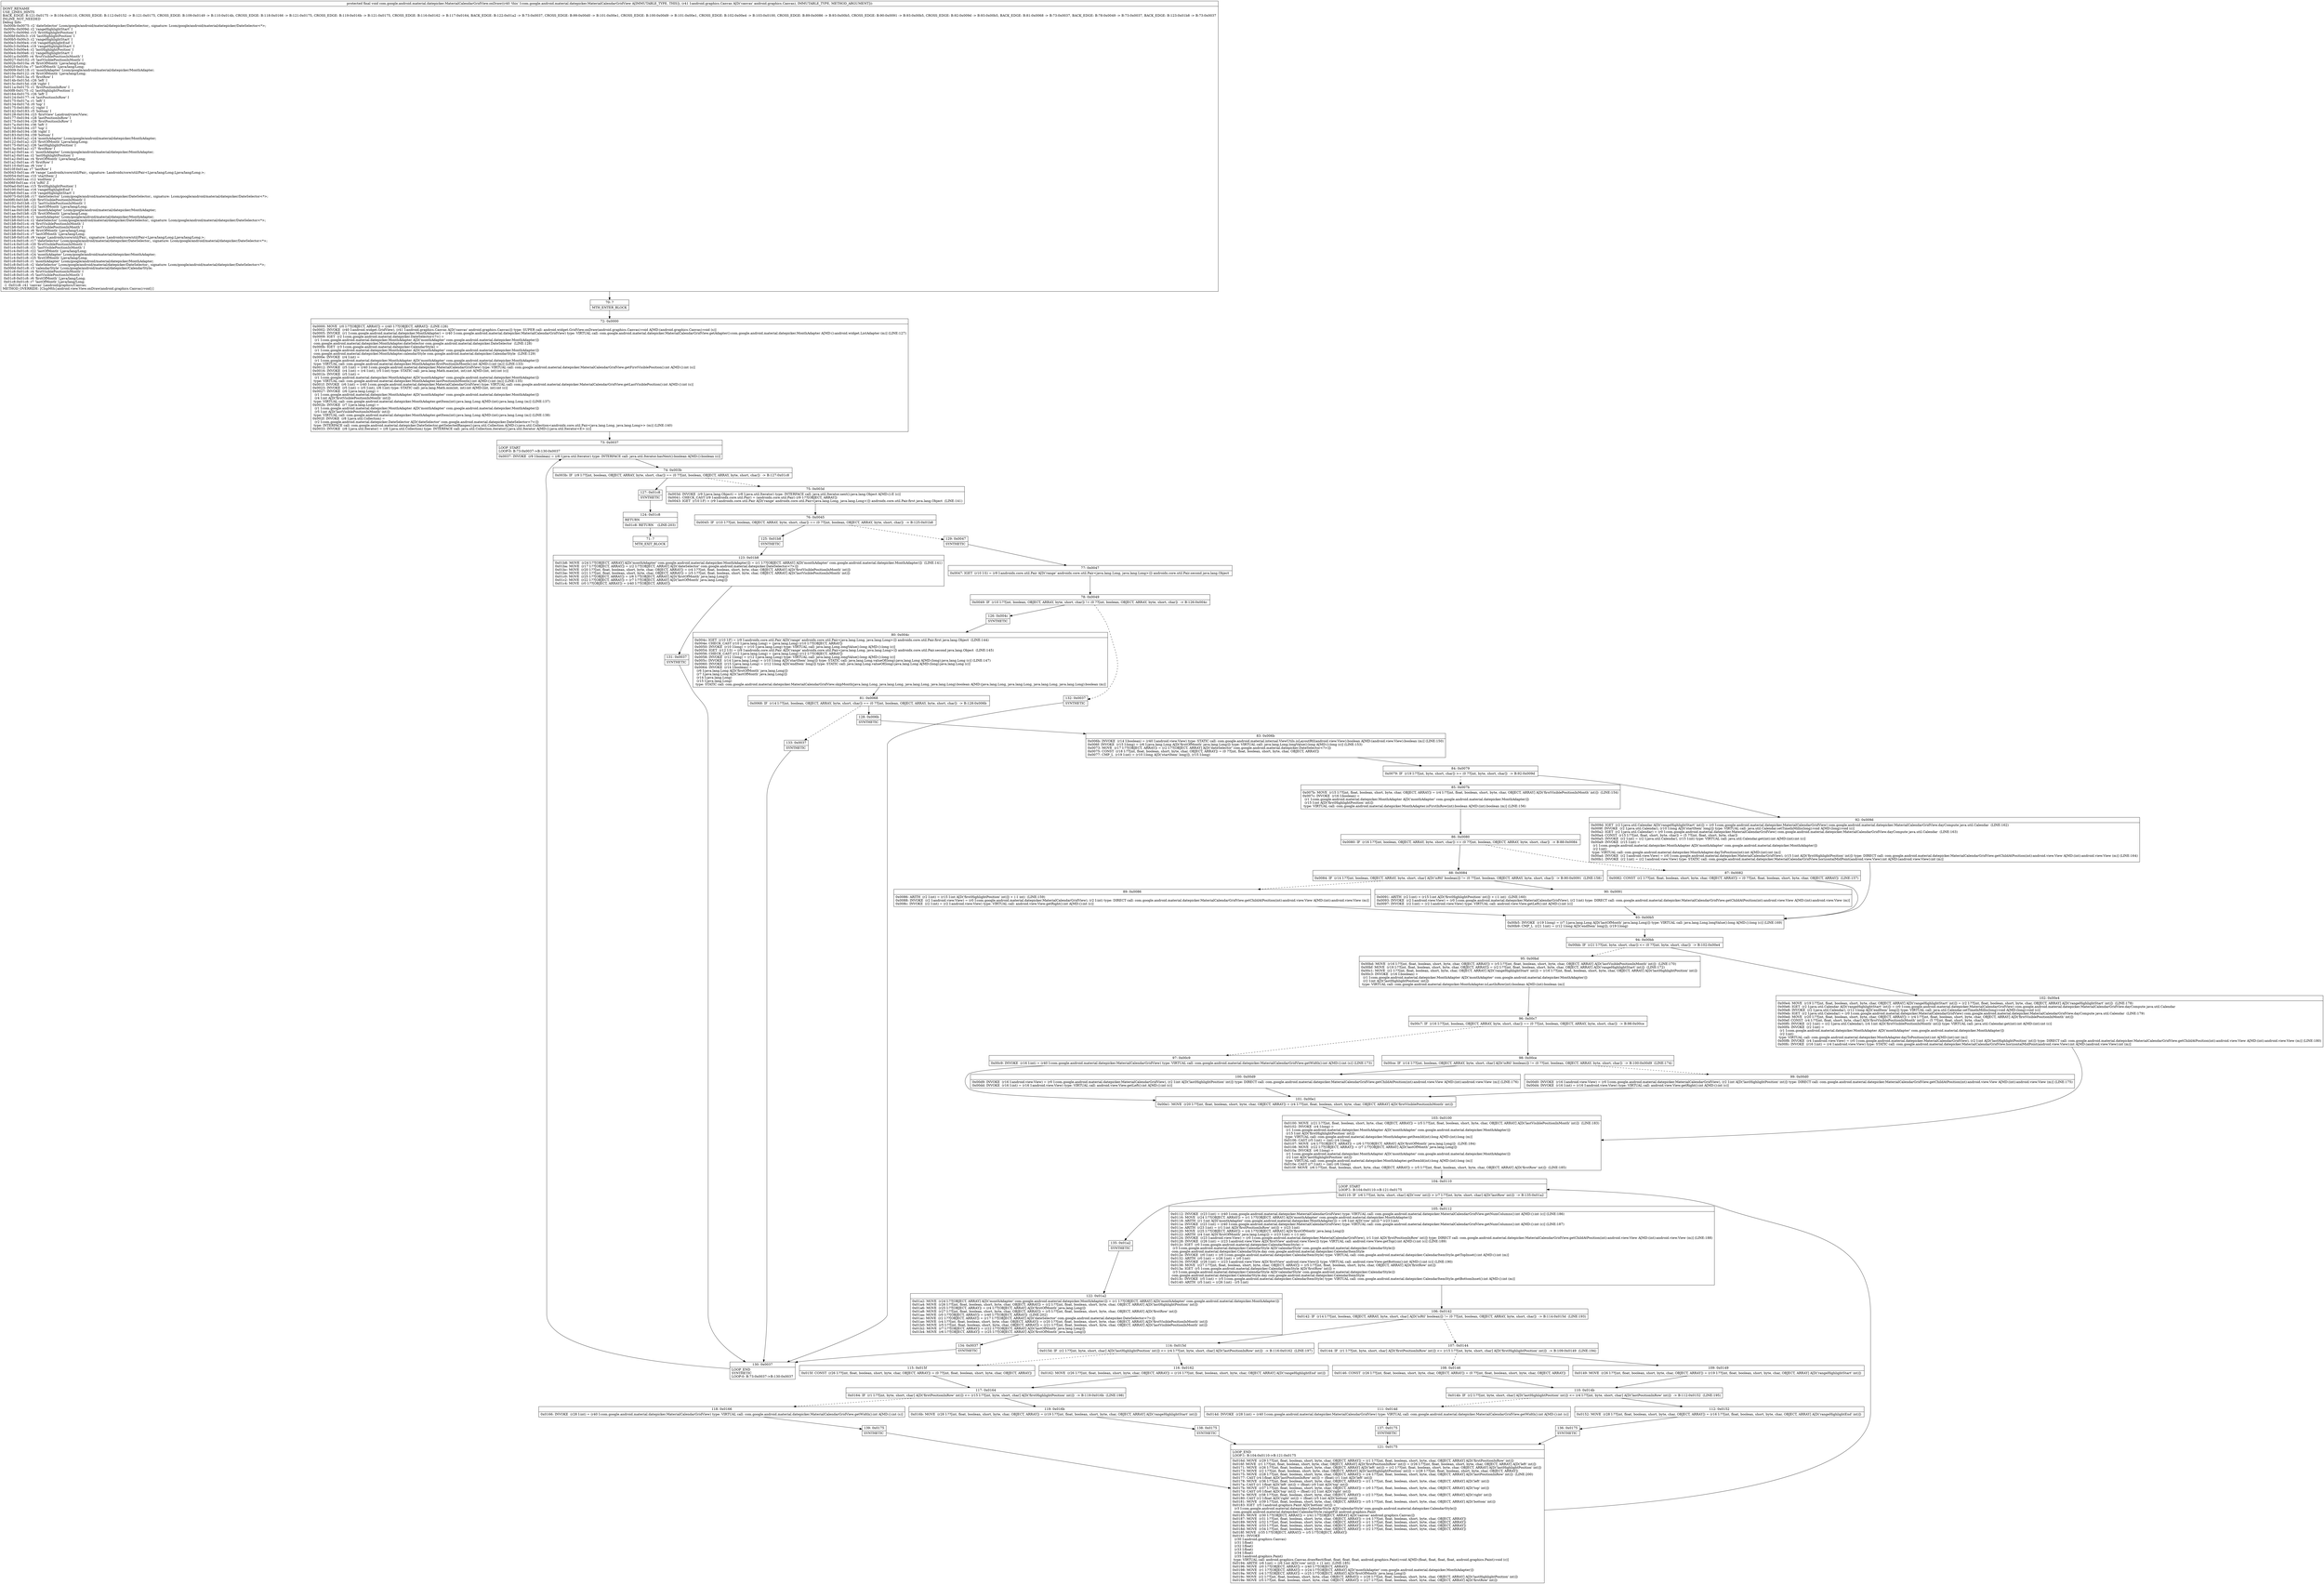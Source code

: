 digraph "CFG forcom.google.android.material.datepicker.MaterialCalendarGridView.onDraw(Landroid\/graphics\/Canvas;)V" {
Node_70 [shape=record,label="{70\:\ ?|MTH_ENTER_BLOCK\l}"];
Node_72 [shape=record,label="{72\:\ 0x0000|0x0000: MOVE  (r0 I:??[OBJECT, ARRAY]) = (r40 I:??[OBJECT, ARRAY])  (LINE:126)\l0x0002: INVOKE  (r40 I:android.widget.GridView), (r41 I:android.graphics.Canvas A[D('canvas' android.graphics.Canvas)]) type: SUPER call: android.widget.GridView.onDraw(android.graphics.Canvas):void A[MD:(android.graphics.Canvas):void (s)]\l0x0005: INVOKE  (r1 I:com.google.android.material.datepicker.MonthAdapter) = (r40 I:com.google.android.material.datepicker.MaterialCalendarGridView) type: VIRTUAL call: com.google.android.material.datepicker.MaterialCalendarGridView.getAdapter():com.google.android.material.datepicker.MonthAdapter A[MD:():android.widget.ListAdapter (m)] (LINE:127)\l0x0009: IGET  (r2 I:com.google.android.material.datepicker.DateSelector\<?\>) = \l  (r1 I:com.google.android.material.datepicker.MonthAdapter A[D('monthAdapter' com.google.android.material.datepicker.MonthAdapter)])\l com.google.android.material.datepicker.MonthAdapter.dateSelector com.google.android.material.datepicker.DateSelector  (LINE:128)\l0x000b: IGET  (r3 I:com.google.android.material.datepicker.CalendarStyle) = \l  (r1 I:com.google.android.material.datepicker.MonthAdapter A[D('monthAdapter' com.google.android.material.datepicker.MonthAdapter)])\l com.google.android.material.datepicker.MonthAdapter.calendarStyle com.google.android.material.datepicker.CalendarStyle  (LINE:129)\l0x000e: INVOKE  (r4 I:int) = \l  (r1 I:com.google.android.material.datepicker.MonthAdapter A[D('monthAdapter' com.google.android.material.datepicker.MonthAdapter)])\l type: VIRTUAL call: com.google.android.material.datepicker.MonthAdapter.firstPositionInMonth():int A[MD:():int (m)] (LINE:133)\l0x0012: INVOKE  (r5 I:int) = (r40 I:com.google.android.material.datepicker.MaterialCalendarGridView) type: VIRTUAL call: com.google.android.material.datepicker.MaterialCalendarGridView.getFirstVisiblePosition():int A[MD:():int (s)]\l0x0016: INVOKE  (r4 I:int) = (r4 I:int), (r5 I:int) type: STATIC call: java.lang.Math.max(int, int):int A[MD:(int, int):int (c)]\l0x001b: INVOKE  (r5 I:int) = \l  (r1 I:com.google.android.material.datepicker.MonthAdapter A[D('monthAdapter' com.google.android.material.datepicker.MonthAdapter)])\l type: VIRTUAL call: com.google.android.material.datepicker.MonthAdapter.lastPositionInMonth():int A[MD:():int (m)] (LINE:135)\l0x001f: INVOKE  (r6 I:int) = (r40 I:com.google.android.material.datepicker.MaterialCalendarGridView) type: VIRTUAL call: com.google.android.material.datepicker.MaterialCalendarGridView.getLastVisiblePosition():int A[MD:():int (s)]\l0x0023: INVOKE  (r5 I:int) = (r5 I:int), (r6 I:int) type: STATIC call: java.lang.Math.min(int, int):int A[MD:(int, int):int (c)]\l0x0027: INVOKE  (r6 I:java.lang.Long) = \l  (r1 I:com.google.android.material.datepicker.MonthAdapter A[D('monthAdapter' com.google.android.material.datepicker.MonthAdapter)])\l  (r4 I:int A[D('firstVisiblePositionInMonth' int)])\l type: VIRTUAL call: com.google.android.material.datepicker.MonthAdapter.getItem(int):java.lang.Long A[MD:(int):java.lang.Long (m)] (LINE:137)\l0x002b: INVOKE  (r7 I:java.lang.Long) = \l  (r1 I:com.google.android.material.datepicker.MonthAdapter A[D('monthAdapter' com.google.android.material.datepicker.MonthAdapter)])\l  (r5 I:int A[D('lastVisiblePositionInMonth' int)])\l type: VIRTUAL call: com.google.android.material.datepicker.MonthAdapter.getItem(int):java.lang.Long A[MD:(int):java.lang.Long (m)] (LINE:138)\l0x002f: INVOKE  (r8 I:java.util.Collection) = \l  (r2 I:com.google.android.material.datepicker.DateSelector A[D('dateSelector' com.google.android.material.datepicker.DateSelector\<?\>)])\l type: INTERFACE call: com.google.android.material.datepicker.DateSelector.getSelectedRanges():java.util.Collection A[MD:():java.util.Collection\<androidx.core.util.Pair\<java.lang.Long, java.lang.Long\>\> (m)] (LINE:140)\l0x0033: INVOKE  (r8 I:java.util.Iterator) = (r8 I:java.util.Collection) type: INTERFACE call: java.util.Collection.iterator():java.util.Iterator A[MD:():java.util.Iterator\<E\> (c)]\l}"];
Node_73 [shape=record,label="{73\:\ 0x0037|LOOP_START\lLOOP:0: B:73:0x0037\-\>B:130:0x0037\l|0x0037: INVOKE  (r9 I:boolean) = (r8 I:java.util.Iterator) type: INTERFACE call: java.util.Iterator.hasNext():boolean A[MD:():boolean (c)]\l}"];
Node_74 [shape=record,label="{74\:\ 0x003b|0x003b: IF  (r9 I:??[int, boolean, OBJECT, ARRAY, byte, short, char]) == (0 ??[int, boolean, OBJECT, ARRAY, byte, short, char])  \-\> B:127:0x01c8 \l}"];
Node_75 [shape=record,label="{75\:\ 0x003d|0x003d: INVOKE  (r9 I:java.lang.Object) = (r8 I:java.util.Iterator) type: INTERFACE call: java.util.Iterator.next():java.lang.Object A[MD:():E (c)]\l0x0041: CHECK_CAST (r9 I:androidx.core.util.Pair) = (androidx.core.util.Pair) (r9 I:??[OBJECT, ARRAY]) \l0x0043: IGET  (r10 I:F) = (r9 I:androidx.core.util.Pair A[D('range' androidx.core.util.Pair\<java.lang.Long, java.lang.Long\>)]) androidx.core.util.Pair.first java.lang.Object  (LINE:141)\l}"];
Node_76 [shape=record,label="{76\:\ 0x0045|0x0045: IF  (r10 I:??[int, boolean, OBJECT, ARRAY, byte, short, char]) == (0 ??[int, boolean, OBJECT, ARRAY, byte, short, char])  \-\> B:125:0x01b8 \l}"];
Node_125 [shape=record,label="{125\:\ 0x01b8|SYNTHETIC\l}"];
Node_123 [shape=record,label="{123\:\ 0x01b8|0x01b8: MOVE  (r24 I:??[OBJECT, ARRAY] A[D('monthAdapter' com.google.android.material.datepicker.MonthAdapter)]) = (r1 I:??[OBJECT, ARRAY] A[D('monthAdapter' com.google.android.material.datepicker.MonthAdapter)])  (LINE:141)\l0x01ba: MOVE  (r17 I:??[OBJECT, ARRAY]) = (r2 I:??[OBJECT, ARRAY] A[D('dateSelector' com.google.android.material.datepicker.DateSelector\<?\>)]) \l0x01bc: MOVE  (r20 I:??[int, float, boolean, short, byte, char, OBJECT, ARRAY]) = (r4 I:??[int, float, boolean, short, byte, char, OBJECT, ARRAY] A[D('firstVisiblePositionInMonth' int)]) \l0x01be: MOVE  (r21 I:??[int, float, boolean, short, byte, char, OBJECT, ARRAY]) = (r5 I:??[int, float, boolean, short, byte, char, OBJECT, ARRAY] A[D('lastVisiblePositionInMonth' int)]) \l0x01c0: MOVE  (r25 I:??[OBJECT, ARRAY]) = (r6 I:??[OBJECT, ARRAY] A[D('firstOfMonth' java.lang.Long)]) \l0x01c2: MOVE  (r22 I:??[OBJECT, ARRAY]) = (r7 I:??[OBJECT, ARRAY] A[D('lastOfMonth' java.lang.Long)]) \l0x01c4: MOVE  (r0 I:??[OBJECT, ARRAY]) = (r40 I:??[OBJECT, ARRAY]) \l}"];
Node_131 [shape=record,label="{131\:\ 0x0037|SYNTHETIC\l}"];
Node_130 [shape=record,label="{130\:\ 0x0037|LOOP_END\lSYNTHETIC\lLOOP:0: B:73:0x0037\-\>B:130:0x0037\l}"];
Node_129 [shape=record,label="{129\:\ 0x0047|SYNTHETIC\l}"];
Node_77 [shape=record,label="{77\:\ 0x0047|0x0047: IGET  (r10 I:S) = (r9 I:androidx.core.util.Pair A[D('range' androidx.core.util.Pair\<java.lang.Long, java.lang.Long\>)]) androidx.core.util.Pair.second java.lang.Object \l}"];
Node_78 [shape=record,label="{78\:\ 0x0049|0x0049: IF  (r10 I:??[int, boolean, OBJECT, ARRAY, byte, short, char]) != (0 ??[int, boolean, OBJECT, ARRAY, byte, short, char])  \-\> B:126:0x004c \l}"];
Node_126 [shape=record,label="{126\:\ 0x004c|SYNTHETIC\l}"];
Node_80 [shape=record,label="{80\:\ 0x004c|0x004c: IGET  (r10 I:F) = (r9 I:androidx.core.util.Pair A[D('range' androidx.core.util.Pair\<java.lang.Long, java.lang.Long\>)]) androidx.core.util.Pair.first java.lang.Object  (LINE:144)\l0x004e: CHECK_CAST (r10 I:java.lang.Long) = (java.lang.Long) (r10 I:??[OBJECT, ARRAY]) \l0x0050: INVOKE  (r10 I:long) = (r10 I:java.lang.Long) type: VIRTUAL call: java.lang.Long.longValue():long A[MD:():long (c)]\l0x0054: IGET  (r12 I:S) = (r9 I:androidx.core.util.Pair A[D('range' androidx.core.util.Pair\<java.lang.Long, java.lang.Long\>)]) androidx.core.util.Pair.second java.lang.Object  (LINE:145)\l0x0056: CHECK_CAST (r12 I:java.lang.Long) = (java.lang.Long) (r12 I:??[OBJECT, ARRAY]) \l0x0058: INVOKE  (r12 I:long) = (r12 I:java.lang.Long) type: VIRTUAL call: java.lang.Long.longValue():long A[MD:():long (c)]\l0x005c: INVOKE  (r14 I:java.lang.Long) = (r10 I:long A[D('startItem' long)]) type: STATIC call: java.lang.Long.valueOf(long):java.lang.Long A[MD:(long):java.lang.Long (c)] (LINE:147)\l0x0060: INVOKE  (r15 I:java.lang.Long) = (r12 I:long A[D('endItem' long)]) type: STATIC call: java.lang.Long.valueOf(long):java.lang.Long A[MD:(long):java.lang.Long (c)]\l0x0064: INVOKE  (r14 I:boolean) = \l  (r6 I:java.lang.Long A[D('firstOfMonth' java.lang.Long)])\l  (r7 I:java.lang.Long A[D('lastOfMonth' java.lang.Long)])\l  (r14 I:java.lang.Long)\l  (r15 I:java.lang.Long)\l type: STATIC call: com.google.android.material.datepicker.MaterialCalendarGridView.skipMonth(java.lang.Long, java.lang.Long, java.lang.Long, java.lang.Long):boolean A[MD:(java.lang.Long, java.lang.Long, java.lang.Long, java.lang.Long):boolean (m)]\l}"];
Node_81 [shape=record,label="{81\:\ 0x0068|0x0068: IF  (r14 I:??[int, boolean, OBJECT, ARRAY, byte, short, char]) == (0 ??[int, boolean, OBJECT, ARRAY, byte, short, char])  \-\> B:128:0x006b \l}"];
Node_128 [shape=record,label="{128\:\ 0x006b|SYNTHETIC\l}"];
Node_83 [shape=record,label="{83\:\ 0x006b|0x006b: INVOKE  (r14 I:boolean) = (r40 I:android.view.View) type: STATIC call: com.google.android.material.internal.ViewUtils.isLayoutRtl(android.view.View):boolean A[MD:(android.view.View):boolean (m)] (LINE:150)\l0x006f: INVOKE  (r15 I:long) = (r6 I:java.lang.Long A[D('firstOfMonth' java.lang.Long)]) type: VIRTUAL call: java.lang.Long.longValue():long A[MD:():long (c)] (LINE:153)\l0x0073: MOVE  (r17 I:??[OBJECT, ARRAY]) = (r2 I:??[OBJECT, ARRAY] A[D('dateSelector' com.google.android.material.datepicker.DateSelector\<?\>)]) \l0x0075: CONST  (r18 I:??[int, float, boolean, short, byte, char, OBJECT, ARRAY]) = (0 ??[int, float, boolean, short, byte, char, OBJECT, ARRAY]) \l0x0077: CMP_L  (r19 I:int) = (r10 I:long A[D('startItem' long)]), (r15 I:long) \l}"];
Node_84 [shape=record,label="{84\:\ 0x0079|0x0079: IF  (r19 I:??[int, byte, short, char]) \>= (0 ??[int, byte, short, char])  \-\> B:92:0x009d \l}"];
Node_85 [shape=record,label="{85\:\ 0x007b|0x007b: MOVE  (r15 I:??[int, float, boolean, short, byte, char, OBJECT, ARRAY]) = (r4 I:??[int, float, boolean, short, byte, char, OBJECT, ARRAY] A[D('firstVisiblePositionInMonth' int)])  (LINE:154)\l0x007c: INVOKE  (r16 I:boolean) = \l  (r1 I:com.google.android.material.datepicker.MonthAdapter A[D('monthAdapter' com.google.android.material.datepicker.MonthAdapter)])\l  (r15 I:int A[D('firstHighlightPosition' int)])\l type: VIRTUAL call: com.google.android.material.datepicker.MonthAdapter.isFirstInRow(int):boolean A[MD:(int):boolean (m)] (LINE:156)\l}"];
Node_86 [shape=record,label="{86\:\ 0x0080|0x0080: IF  (r16 I:??[int, boolean, OBJECT, ARRAY, byte, short, char]) == (0 ??[int, boolean, OBJECT, ARRAY, byte, short, char])  \-\> B:88:0x0084 \l}"];
Node_87 [shape=record,label="{87\:\ 0x0082|0x0082: CONST  (r2 I:??[int, float, boolean, short, byte, char, OBJECT, ARRAY]) = (0 ??[int, float, boolean, short, byte, char, OBJECT, ARRAY])  (LINE:157)\l}"];
Node_93 [shape=record,label="{93\:\ 0x00b5|0x00b5: INVOKE  (r19 I:long) = (r7 I:java.lang.Long A[D('lastOfMonth' java.lang.Long)]) type: VIRTUAL call: java.lang.Long.longValue():long A[MD:():long (c)] (LINE:169)\l0x00b9: CMP_L  (r21 I:int) = (r12 I:long A[D('endItem' long)]), (r19 I:long) \l}"];
Node_94 [shape=record,label="{94\:\ 0x00bb|0x00bb: IF  (r21 I:??[int, byte, short, char]) \<= (0 ??[int, byte, short, char])  \-\> B:102:0x00e4 \l}"];
Node_95 [shape=record,label="{95\:\ 0x00bd|0x00bd: MOVE  (r16 I:??[int, float, boolean, short, byte, char, OBJECT, ARRAY]) = (r5 I:??[int, float, boolean, short, byte, char, OBJECT, ARRAY] A[D('lastVisiblePositionInMonth' int)])  (LINE:170)\l0x00bf: MOVE  (r19 I:??[int, float, boolean, short, byte, char, OBJECT, ARRAY]) = (r2 I:??[int, float, boolean, short, byte, char, OBJECT, ARRAY] A[D('rangeHighlightStart' int)])  (LINE:172)\l0x00c1: MOVE  (r2 I:??[int, float, boolean, short, byte, char, OBJECT, ARRAY] A[D('rangeHighlightStart' int)]) = (r16 I:??[int, float, boolean, short, byte, char, OBJECT, ARRAY] A[D('lastHighlightPosition' int)]) \l0x00c3: INVOKE  (r16 I:boolean) = \l  (r1 I:com.google.android.material.datepicker.MonthAdapter A[D('monthAdapter' com.google.android.material.datepicker.MonthAdapter)])\l  (r2 I:int A[D('lastHighlightPosition' int)])\l type: VIRTUAL call: com.google.android.material.datepicker.MonthAdapter.isLastInRow(int):boolean A[MD:(int):boolean (m)]\l}"];
Node_96 [shape=record,label="{96\:\ 0x00c7|0x00c7: IF  (r16 I:??[int, boolean, OBJECT, ARRAY, byte, short, char]) == (0 ??[int, boolean, OBJECT, ARRAY, byte, short, char])  \-\> B:98:0x00ce \l}"];
Node_97 [shape=record,label="{97\:\ 0x00c9|0x00c9: INVOKE  (r16 I:int) = (r40 I:com.google.android.material.datepicker.MaterialCalendarGridView) type: VIRTUAL call: com.google.android.material.datepicker.MaterialCalendarGridView.getWidth():int A[MD:():int (s)] (LINE:173)\l}"];
Node_101 [shape=record,label="{101\:\ 0x00e1|0x00e1: MOVE  (r20 I:??[int, float, boolean, short, byte, char, OBJECT, ARRAY]) = (r4 I:??[int, float, boolean, short, byte, char, OBJECT, ARRAY] A[D('firstVisiblePositionInMonth' int)]) \l}"];
Node_103 [shape=record,label="{103\:\ 0x0100|0x0100: MOVE  (r21 I:??[int, float, boolean, short, byte, char, OBJECT, ARRAY]) = (r5 I:??[int, float, boolean, short, byte, char, OBJECT, ARRAY] A[D('lastVisiblePositionInMonth' int)])  (LINE:183)\l0x0102: INVOKE  (r4 I:long) = \l  (r1 I:com.google.android.material.datepicker.MonthAdapter A[D('monthAdapter' com.google.android.material.datepicker.MonthAdapter)])\l  (r15 I:int A[D('firstHighlightPosition' int)])\l type: VIRTUAL call: com.google.android.material.datepicker.MonthAdapter.getItemId(int):long A[MD:(int):long (m)]\l0x0106: CAST (r5 I:int) = (int) (r4 I:long) \l0x0107: MOVE  (r4 I:??[OBJECT, ARRAY]) = (r6 I:??[OBJECT, ARRAY] A[D('firstOfMonth' java.lang.Long)])  (LINE:184)\l0x0108: MOVE  (r22 I:??[OBJECT, ARRAY]) = (r7 I:??[OBJECT, ARRAY] A[D('lastOfMonth' java.lang.Long)]) \l0x010a: INVOKE  (r6 I:long) = \l  (r1 I:com.google.android.material.datepicker.MonthAdapter A[D('monthAdapter' com.google.android.material.datepicker.MonthAdapter)])\l  (r2 I:int A[D('lastHighlightPosition' int)])\l type: VIRTUAL call: com.google.android.material.datepicker.MonthAdapter.getItemId(int):long A[MD:(int):long (m)]\l0x010e: CAST (r7 I:int) = (int) (r6 I:long) \l0x010f: MOVE  (r6 I:??[int, float, boolean, short, byte, char, OBJECT, ARRAY]) = (r5 I:??[int, float, boolean, short, byte, char, OBJECT, ARRAY] A[D('firstRow' int)])  (LINE:185)\l}"];
Node_104 [shape=record,label="{104\:\ 0x0110|LOOP_START\lLOOP:1: B:104:0x0110\-\>B:121:0x0175\l|0x0110: IF  (r6 I:??[int, byte, short, char] A[D('row' int)]) \> (r7 I:??[int, byte, short, char] A[D('lastRow' int)])  \-\> B:135:0x01a2 \l}"];
Node_105 [shape=record,label="{105\:\ 0x0112|0x0112: INVOKE  (r23 I:int) = (r40 I:com.google.android.material.datepicker.MaterialCalendarGridView) type: VIRTUAL call: com.google.android.material.datepicker.MaterialCalendarGridView.getNumColumns():int A[MD:():int (c)] (LINE:186)\l0x0116: MOVE  (r24 I:??[OBJECT, ARRAY]) = (r1 I:??[OBJECT, ARRAY] A[D('monthAdapter' com.google.android.material.datepicker.MonthAdapter)]) \l0x0118: ARITH  (r1 I:int A[D('monthAdapter' com.google.android.material.datepicker.MonthAdapter)]) = (r6 I:int A[D('row' int)]) * (r23 I:int) \l0x011a: INVOKE  (r23 I:int) = (r40 I:com.google.android.material.datepicker.MaterialCalendarGridView) type: VIRTUAL call: com.google.android.material.datepicker.MaterialCalendarGridView.getNumColumns():int A[MD:():int (c)] (LINE:187)\l0x011e: ARITH  (r23 I:int) = (r1 I:int A[D('firstPositionInRow' int)]) + (r23 I:int) \l0x0120: MOVE  (r25 I:??[OBJECT, ARRAY]) = (r4 I:??[OBJECT, ARRAY] A[D('firstOfMonth' java.lang.Long)]) \l0x0122: ARITH  (r4 I:int A[D('firstOfMonth' java.lang.Long)]) = (r23 I:int) + (\-1 int) \l0x0124: INVOKE  (r23 I:android.view.View) = (r0 I:com.google.android.material.datepicker.MaterialCalendarGridView), (r1 I:int A[D('firstPositionInRow' int)]) type: DIRECT call: com.google.android.material.datepicker.MaterialCalendarGridView.getChildAtPosition(int):android.view.View A[MD:(int):android.view.View (m)] (LINE:188)\l0x0128: INVOKE  (r26 I:int) = (r23 I:android.view.View A[D('firstView' android.view.View)]) type: VIRTUAL call: android.view.View.getTop():int A[MD:():int (c)] (LINE:189)\l0x012c: IGET  (r0 I:com.google.android.material.datepicker.CalendarItemStyle) = \l  (r3 I:com.google.android.material.datepicker.CalendarStyle A[D('calendarStyle' com.google.android.material.datepicker.CalendarStyle)])\l com.google.android.material.datepicker.CalendarStyle.day com.google.android.material.datepicker.CalendarItemStyle \l0x012e: INVOKE  (r0 I:int) = (r0 I:com.google.android.material.datepicker.CalendarItemStyle) type: VIRTUAL call: com.google.android.material.datepicker.CalendarItemStyle.getTopInset():int A[MD:():int (m)]\l0x0132: ARITH  (r0 I:int) = (r26 I:int) + (r0 I:int) \l0x0134: INVOKE  (r26 I:int) = (r23 I:android.view.View A[D('firstView' android.view.View)]) type: VIRTUAL call: android.view.View.getBottom():int A[MD:():int (c)] (LINE:190)\l0x0138: MOVE  (r27 I:??[int, float, boolean, short, byte, char, OBJECT, ARRAY]) = (r5 I:??[int, float, boolean, short, byte, char, OBJECT, ARRAY] A[D('firstRow' int)]) \l0x013a: IGET  (r5 I:com.google.android.material.datepicker.CalendarItemStyle A[D('firstRow' int)]) = \l  (r3 I:com.google.android.material.datepicker.CalendarStyle A[D('calendarStyle' com.google.android.material.datepicker.CalendarStyle)])\l com.google.android.material.datepicker.CalendarStyle.day com.google.android.material.datepicker.CalendarItemStyle \l0x013c: INVOKE  (r5 I:int) = (r5 I:com.google.android.material.datepicker.CalendarItemStyle) type: VIRTUAL call: com.google.android.material.datepicker.CalendarItemStyle.getBottomInset():int A[MD:():int (m)]\l0x0140: ARITH  (r5 I:int) = (r26 I:int) \- (r5 I:int) \l}"];
Node_106 [shape=record,label="{106\:\ 0x0142|0x0142: IF  (r14 I:??[int, boolean, OBJECT, ARRAY, byte, short, char] A[D('isRtl' boolean)]) != (0 ??[int, boolean, OBJECT, ARRAY, byte, short, char])  \-\> B:114:0x015d  (LINE:193)\l}"];
Node_107 [shape=record,label="{107\:\ 0x0144|0x0144: IF  (r1 I:??[int, byte, short, char] A[D('firstPositionInRow' int)]) \<= (r15 I:??[int, byte, short, char] A[D('firstHighlightPosition' int)])  \-\> B:109:0x0149  (LINE:194)\l}"];
Node_108 [shape=record,label="{108\:\ 0x0146|0x0146: CONST  (r26 I:??[int, float, boolean, short, byte, char, OBJECT, ARRAY]) = (0 ??[int, float, boolean, short, byte, char, OBJECT, ARRAY]) \l}"];
Node_110 [shape=record,label="{110\:\ 0x014b|0x014b: IF  (r2 I:??[int, byte, short, char] A[D('lastHighlightPosition' int)]) \<= (r4 I:??[int, byte, short, char] A[D('lastPositionInRow' int)])  \-\> B:112:0x0152  (LINE:195)\l}"];
Node_111 [shape=record,label="{111\:\ 0x014d|0x014d: INVOKE  (r28 I:int) = (r40 I:com.google.android.material.datepicker.MaterialCalendarGridView) type: VIRTUAL call: com.google.android.material.datepicker.MaterialCalendarGridView.getWidth():int A[MD:():int (s)]\l}"];
Node_137 [shape=record,label="{137\:\ 0x0175|SYNTHETIC\l}"];
Node_121 [shape=record,label="{121\:\ 0x0175|LOOP_END\lLOOP:1: B:104:0x0110\-\>B:121:0x0175\l|0x016d: MOVE  (r29 I:??[int, float, boolean, short, byte, char, OBJECT, ARRAY]) = (r1 I:??[int, float, boolean, short, byte, char, OBJECT, ARRAY] A[D('firstPositionInRow' int)]) \l0x016f: MOVE  (r1 I:??[int, float, boolean, short, byte, char, OBJECT, ARRAY] A[D('firstPositionInRow' int)]) = (r26 I:??[int, float, boolean, short, byte, char, OBJECT, ARRAY] A[D('left' int)]) \l0x0171: MOVE  (r26 I:??[int, float, boolean, short, byte, char, OBJECT, ARRAY] A[D('left' int)]) = (r2 I:??[int, float, boolean, short, byte, char, OBJECT, ARRAY] A[D('lastHighlightPosition' int)]) \l0x0173: MOVE  (r2 I:??[int, float, boolean, short, byte, char, OBJECT, ARRAY] A[D('lastHighlightPosition' int)]) = (r28 I:??[int, float, boolean, short, byte, char, OBJECT, ARRAY]) \l0x0175: MOVE  (r28 I:??[int, float, boolean, short, byte, char, OBJECT, ARRAY]) = (r4 I:??[int, float, boolean, short, byte, char, OBJECT, ARRAY] A[D('lastPositionInRow' int)])  (LINE:200)\l0x0177: CAST (r4 I:float A[D('lastPositionInRow' int)]) = (float) (r1 I:int A[D('left' int)]) \l0x0178: MOVE  (r36 I:??[int, float, boolean, short, byte, char, OBJECT, ARRAY]) = (r1 I:??[int, float, boolean, short, byte, char, OBJECT, ARRAY] A[D('left' int)]) \l0x017a: CAST (r1 I:float A[D('left' int)]) = (float) (r0 I:int A[D('top' int)]) \l0x017b: MOVE  (r37 I:??[int, float, boolean, short, byte, char, OBJECT, ARRAY]) = (r0 I:??[int, float, boolean, short, byte, char, OBJECT, ARRAY] A[D('top' int)]) \l0x017d: CAST (r0 I:float A[D('top' int)]) = (float) (r2 I:int A[D('right' int)]) \l0x017e: MOVE  (r38 I:??[int, float, boolean, short, byte, char, OBJECT, ARRAY]) = (r2 I:??[int, float, boolean, short, byte, char, OBJECT, ARRAY] A[D('right' int)]) \l0x0180: CAST (r2 I:float A[D('right' int)]) = (float) (r5 I:int A[D('bottom' int)]) \l0x0181: MOVE  (r39 I:??[int, float, boolean, short, byte, char, OBJECT, ARRAY]) = (r5 I:??[int, float, boolean, short, byte, char, OBJECT, ARRAY] A[D('bottom' int)]) \l0x0183: IGET  (r5 I:android.graphics.Paint A[D('bottom' int)]) = \l  (r3 I:com.google.android.material.datepicker.CalendarStyle A[D('calendarStyle' com.google.android.material.datepicker.CalendarStyle)])\l com.google.android.material.datepicker.CalendarStyle.rangeFill android.graphics.Paint \l0x0185: MOVE  (r30 I:??[OBJECT, ARRAY]) = (r41 I:??[OBJECT, ARRAY] A[D('canvas' android.graphics.Canvas)]) \l0x0187: MOVE  (r31 I:??[int, float, boolean, short, byte, char, OBJECT, ARRAY]) = (r4 I:??[int, float, boolean, short, byte, char, OBJECT, ARRAY]) \l0x0189: MOVE  (r32 I:??[int, float, boolean, short, byte, char, OBJECT, ARRAY]) = (r1 I:??[int, float, boolean, short, byte, char, OBJECT, ARRAY]) \l0x018b: MOVE  (r33 I:??[int, float, boolean, short, byte, char, OBJECT, ARRAY]) = (r0 I:??[int, float, boolean, short, byte, char, OBJECT, ARRAY]) \l0x018d: MOVE  (r34 I:??[int, float, boolean, short, byte, char, OBJECT, ARRAY]) = (r2 I:??[int, float, boolean, short, byte, char, OBJECT, ARRAY]) \l0x018f: MOVE  (r35 I:??[OBJECT, ARRAY]) = (r5 I:??[OBJECT, ARRAY]) \l0x0191: INVOKE  \l  (r30 I:android.graphics.Canvas)\l  (r31 I:float)\l  (r32 I:float)\l  (r33 I:float)\l  (r34 I:float)\l  (r35 I:android.graphics.Paint)\l type: VIRTUAL call: android.graphics.Canvas.drawRect(float, float, float, float, android.graphics.Paint):void A[MD:(float, float, float, float, android.graphics.Paint):void (c)]\l0x0194: ARITH  (r6 I:int) = (r6 I:int A[D('row' int)]) + (1 int)  (LINE:185)\l0x0196: MOVE  (r0 I:??[OBJECT, ARRAY]) = (r40 I:??[OBJECT, ARRAY]) \l0x0198: MOVE  (r1 I:??[OBJECT, ARRAY]) = (r24 I:??[OBJECT, ARRAY] A[D('monthAdapter' com.google.android.material.datepicker.MonthAdapter)]) \l0x019a: MOVE  (r4 I:??[OBJECT, ARRAY]) = (r25 I:??[OBJECT, ARRAY] A[D('firstOfMonth' java.lang.Long)]) \l0x019c: MOVE  (r2 I:??[int, float, boolean, short, byte, char, OBJECT, ARRAY]) = (r26 I:??[int, float, boolean, short, byte, char, OBJECT, ARRAY] A[D('lastHighlightPosition' int)]) \l0x019e: MOVE  (r5 I:??[int, float, boolean, short, byte, char, OBJECT, ARRAY]) = (r27 I:??[int, float, boolean, short, byte, char, OBJECT, ARRAY] A[D('firstRow' int)]) \l}"];
Node_112 [shape=record,label="{112\:\ 0x0152|0x0152: MOVE  (r28 I:??[int, float, boolean, short, byte, char, OBJECT, ARRAY]) = (r16 I:??[int, float, boolean, short, byte, char, OBJECT, ARRAY] A[D('rangeHighlightEnd' int)]) \l}"];
Node_136 [shape=record,label="{136\:\ 0x0175|SYNTHETIC\l}"];
Node_109 [shape=record,label="{109\:\ 0x0149|0x0149: MOVE  (r26 I:??[int, float, boolean, short, byte, char, OBJECT, ARRAY]) = (r19 I:??[int, float, boolean, short, byte, char, OBJECT, ARRAY] A[D('rangeHighlightStart' int)]) \l}"];
Node_114 [shape=record,label="{114\:\ 0x015d|0x015d: IF  (r2 I:??[int, byte, short, char] A[D('lastHighlightPosition' int)]) \<= (r4 I:??[int, byte, short, char] A[D('lastPositionInRow' int)])  \-\> B:116:0x0162  (LINE:197)\l}"];
Node_115 [shape=record,label="{115\:\ 0x015f|0x015f: CONST  (r26 I:??[int, float, boolean, short, byte, char, OBJECT, ARRAY]) = (0 ??[int, float, boolean, short, byte, char, OBJECT, ARRAY]) \l}"];
Node_117 [shape=record,label="{117\:\ 0x0164|0x0164: IF  (r1 I:??[int, byte, short, char] A[D('firstPositionInRow' int)]) \<= (r15 I:??[int, byte, short, char] A[D('firstHighlightPosition' int)])  \-\> B:119:0x016b  (LINE:198)\l}"];
Node_118 [shape=record,label="{118\:\ 0x0166|0x0166: INVOKE  (r28 I:int) = (r40 I:com.google.android.material.datepicker.MaterialCalendarGridView) type: VIRTUAL call: com.google.android.material.datepicker.MaterialCalendarGridView.getWidth():int A[MD:():int (s)]\l}"];
Node_139 [shape=record,label="{139\:\ 0x0175|SYNTHETIC\l}"];
Node_119 [shape=record,label="{119\:\ 0x016b|0x016b: MOVE  (r28 I:??[int, float, boolean, short, byte, char, OBJECT, ARRAY]) = (r19 I:??[int, float, boolean, short, byte, char, OBJECT, ARRAY] A[D('rangeHighlightStart' int)]) \l}"];
Node_138 [shape=record,label="{138\:\ 0x0175|SYNTHETIC\l}"];
Node_116 [shape=record,label="{116\:\ 0x0162|0x0162: MOVE  (r26 I:??[int, float, boolean, short, byte, char, OBJECT, ARRAY]) = (r16 I:??[int, float, boolean, short, byte, char, OBJECT, ARRAY] A[D('rangeHighlightEnd' int)]) \l}"];
Node_135 [shape=record,label="{135\:\ 0x01a2|SYNTHETIC\l}"];
Node_122 [shape=record,label="{122\:\ 0x01a2|0x01a2: MOVE  (r24 I:??[OBJECT, ARRAY] A[D('monthAdapter' com.google.android.material.datepicker.MonthAdapter)]) = (r1 I:??[OBJECT, ARRAY] A[D('monthAdapter' com.google.android.material.datepicker.MonthAdapter)]) \l0x01a4: MOVE  (r26 I:??[int, float, boolean, short, byte, char, OBJECT, ARRAY]) = (r2 I:??[int, float, boolean, short, byte, char, OBJECT, ARRAY] A[D('lastHighlightPosition' int)]) \l0x01a6: MOVE  (r25 I:??[OBJECT, ARRAY]) = (r4 I:??[OBJECT, ARRAY] A[D('firstOfMonth' java.lang.Long)]) \l0x01a8: MOVE  (r27 I:??[int, float, boolean, short, byte, char, OBJECT, ARRAY]) = (r5 I:??[int, float, boolean, short, byte, char, OBJECT, ARRAY] A[D('firstRow' int)]) \l0x01aa: MOVE  (r0 I:??[OBJECT, ARRAY]) = (r40 I:??[OBJECT, ARRAY])  (LINE:202)\l0x01ac: MOVE  (r2 I:??[OBJECT, ARRAY]) = (r17 I:??[OBJECT, ARRAY] A[D('dateSelector' com.google.android.material.datepicker.DateSelector\<?\>)]) \l0x01ae: MOVE  (r4 I:??[int, float, boolean, short, byte, char, OBJECT, ARRAY]) = (r20 I:??[int, float, boolean, short, byte, char, OBJECT, ARRAY] A[D('firstVisiblePositionInMonth' int)]) \l0x01b0: MOVE  (r5 I:??[int, float, boolean, short, byte, char, OBJECT, ARRAY]) = (r21 I:??[int, float, boolean, short, byte, char, OBJECT, ARRAY] A[D('lastVisiblePositionInMonth' int)]) \l0x01b2: MOVE  (r7 I:??[OBJECT, ARRAY]) = (r22 I:??[OBJECT, ARRAY] A[D('lastOfMonth' java.lang.Long)]) \l0x01b4: MOVE  (r6 I:??[OBJECT, ARRAY]) = (r25 I:??[OBJECT, ARRAY] A[D('firstOfMonth' java.lang.Long)]) \l}"];
Node_134 [shape=record,label="{134\:\ 0x0037|SYNTHETIC\l}"];
Node_98 [shape=record,label="{98\:\ 0x00ce|0x00ce: IF  (r14 I:??[int, boolean, OBJECT, ARRAY, byte, short, char] A[D('isRtl' boolean)]) != (0 ??[int, boolean, OBJECT, ARRAY, byte, short, char])  \-\> B:100:0x00d9  (LINE:174)\l}"];
Node_99 [shape=record,label="{99\:\ 0x00d0|0x00d0: INVOKE  (r16 I:android.view.View) = (r0 I:com.google.android.material.datepicker.MaterialCalendarGridView), (r2 I:int A[D('lastHighlightPosition' int)]) type: DIRECT call: com.google.android.material.datepicker.MaterialCalendarGridView.getChildAtPosition(int):android.view.View A[MD:(int):android.view.View (m)] (LINE:175)\l0x00d4: INVOKE  (r16 I:int) = (r16 I:android.view.View) type: VIRTUAL call: android.view.View.getRight():int A[MD:():int (c)]\l}"];
Node_100 [shape=record,label="{100\:\ 0x00d9|0x00d9: INVOKE  (r16 I:android.view.View) = (r0 I:com.google.android.material.datepicker.MaterialCalendarGridView), (r2 I:int A[D('lastHighlightPosition' int)]) type: DIRECT call: com.google.android.material.datepicker.MaterialCalendarGridView.getChildAtPosition(int):android.view.View A[MD:(int):android.view.View (m)] (LINE:176)\l0x00dd: INVOKE  (r16 I:int) = (r16 I:android.view.View) type: VIRTUAL call: android.view.View.getLeft():int A[MD:():int (c)]\l}"];
Node_102 [shape=record,label="{102\:\ 0x00e4|0x00e4: MOVE  (r19 I:??[int, float, boolean, short, byte, char, OBJECT, ARRAY] A[D('rangeHighlightStart' int)]) = (r2 I:??[int, float, boolean, short, byte, char, OBJECT, ARRAY] A[D('rangeHighlightStart' int)])  (LINE:178)\l0x00e6: IGET  (r2 I:java.util.Calendar A[D('rangeHighlightStart' int)]) = (r0 I:com.google.android.material.datepicker.MaterialCalendarGridView) com.google.android.material.datepicker.MaterialCalendarGridView.dayCompute java.util.Calendar \l0x00e8: INVOKE  (r2 I:java.util.Calendar), (r12 I:long A[D('endItem' long)]) type: VIRTUAL call: java.util.Calendar.setTimeInMillis(long):void A[MD:(long):void (c)]\l0x00eb: IGET  (r2 I:java.util.Calendar) = (r0 I:com.google.android.material.datepicker.MaterialCalendarGridView) com.google.android.material.datepicker.MaterialCalendarGridView.dayCompute java.util.Calendar  (LINE:179)\l0x00ed: MOVE  (r20 I:??[int, float, boolean, short, byte, char, OBJECT, ARRAY]) = (r4 I:??[int, float, boolean, short, byte, char, OBJECT, ARRAY] A[D('firstVisiblePositionInMonth' int)]) \l0x00ef: CONST  (r4 I:??[int, float, short, byte, char] A[D('firstVisiblePositionInMonth' int)]) = (5 ??[int, float, short, byte, char]) \l0x00f0: INVOKE  (r2 I:int) = (r2 I:java.util.Calendar), (r4 I:int A[D('firstVisiblePositionInMonth' int)]) type: VIRTUAL call: java.util.Calendar.get(int):int A[MD:(int):int (c)]\l0x00f4: INVOKE  (r2 I:int) = \l  (r1 I:com.google.android.material.datepicker.MonthAdapter A[D('monthAdapter' com.google.android.material.datepicker.MonthAdapter)])\l  (r2 I:int)\l type: VIRTUAL call: com.google.android.material.datepicker.MonthAdapter.dayToPosition(int):int A[MD:(int):int (m)]\l0x00f8: INVOKE  (r4 I:android.view.View) = (r0 I:com.google.android.material.datepicker.MaterialCalendarGridView), (r2 I:int A[D('lastHighlightPosition' int)]) type: DIRECT call: com.google.android.material.datepicker.MaterialCalendarGridView.getChildAtPosition(int):android.view.View A[MD:(int):android.view.View (m)] (LINE:180)\l0x00fc: INVOKE  (r16 I:int) = (r4 I:android.view.View) type: STATIC call: com.google.android.material.datepicker.MaterialCalendarGridView.horizontalMidPoint(android.view.View):int A[MD:(android.view.View):int (m)]\l}"];
Node_88 [shape=record,label="{88\:\ 0x0084|0x0084: IF  (r14 I:??[int, boolean, OBJECT, ARRAY, byte, short, char] A[D('isRtl' boolean)]) != (0 ??[int, boolean, OBJECT, ARRAY, byte, short, char])  \-\> B:90:0x0091  (LINE:158)\l}"];
Node_89 [shape=record,label="{89\:\ 0x0086|0x0086: ARITH  (r2 I:int) = (r15 I:int A[D('firstHighlightPosition' int)]) + (\-1 int)  (LINE:159)\l0x0088: INVOKE  (r2 I:android.view.View) = (r0 I:com.google.android.material.datepicker.MaterialCalendarGridView), (r2 I:int) type: DIRECT call: com.google.android.material.datepicker.MaterialCalendarGridView.getChildAtPosition(int):android.view.View A[MD:(int):android.view.View (m)]\l0x008c: INVOKE  (r2 I:int) = (r2 I:android.view.View) type: VIRTUAL call: android.view.View.getRight():int A[MD:():int (c)]\l}"];
Node_90 [shape=record,label="{90\:\ 0x0091|0x0091: ARITH  (r2 I:int) = (r15 I:int A[D('firstHighlightPosition' int)]) + (\-1 int)  (LINE:160)\l0x0093: INVOKE  (r2 I:android.view.View) = (r0 I:com.google.android.material.datepicker.MaterialCalendarGridView), (r2 I:int) type: DIRECT call: com.google.android.material.datepicker.MaterialCalendarGridView.getChildAtPosition(int):android.view.View A[MD:(int):android.view.View (m)]\l0x0097: INVOKE  (r2 I:int) = (r2 I:android.view.View) type: VIRTUAL call: android.view.View.getLeft():int A[MD:():int (c)]\l}"];
Node_92 [shape=record,label="{92\:\ 0x009d|0x009d: IGET  (r2 I:java.util.Calendar A[D('rangeHighlightStart' int)]) = (r0 I:com.google.android.material.datepicker.MaterialCalendarGridView) com.google.android.material.datepicker.MaterialCalendarGridView.dayCompute java.util.Calendar  (LINE:162)\l0x009f: INVOKE  (r2 I:java.util.Calendar), (r10 I:long A[D('startItem' long)]) type: VIRTUAL call: java.util.Calendar.setTimeInMillis(long):void A[MD:(long):void (c)]\l0x00a2: IGET  (r2 I:java.util.Calendar) = (r0 I:com.google.android.material.datepicker.MaterialCalendarGridView) com.google.android.material.datepicker.MaterialCalendarGridView.dayCompute java.util.Calendar  (LINE:163)\l0x00a4: CONST  (r15 I:??[int, float, short, byte, char]) = (5 ??[int, float, short, byte, char]) \l0x00a5: INVOKE  (r2 I:int) = (r2 I:java.util.Calendar), (r15 I:int) type: VIRTUAL call: java.util.Calendar.get(int):int A[MD:(int):int (c)]\l0x00a9: INVOKE  (r15 I:int) = \l  (r1 I:com.google.android.material.datepicker.MonthAdapter A[D('monthAdapter' com.google.android.material.datepicker.MonthAdapter)])\l  (r2 I:int)\l type: VIRTUAL call: com.google.android.material.datepicker.MonthAdapter.dayToPosition(int):int A[MD:(int):int (m)]\l0x00ad: INVOKE  (r2 I:android.view.View) = (r0 I:com.google.android.material.datepicker.MaterialCalendarGridView), (r15 I:int A[D('firstHighlightPosition' int)]) type: DIRECT call: com.google.android.material.datepicker.MaterialCalendarGridView.getChildAtPosition(int):android.view.View A[MD:(int):android.view.View (m)] (LINE:164)\l0x00b1: INVOKE  (r2 I:int) = (r2 I:android.view.View) type: STATIC call: com.google.android.material.datepicker.MaterialCalendarGridView.horizontalMidPoint(android.view.View):int A[MD:(android.view.View):int (m)]\l}"];
Node_133 [shape=record,label="{133\:\ 0x0037|SYNTHETIC\l}"];
Node_132 [shape=record,label="{132\:\ 0x0037|SYNTHETIC\l}"];
Node_127 [shape=record,label="{127\:\ 0x01c8|SYNTHETIC\l}"];
Node_124 [shape=record,label="{124\:\ 0x01c8|RETURN\l|0x01c8: RETURN    (LINE:203)\l}"];
Node_71 [shape=record,label="{71\:\ ?|MTH_EXIT_BLOCK\l}"];
MethodNode[shape=record,label="{protected final void com.google.android.material.datepicker.MaterialCalendarGridView.onDraw((r40 'this' I:com.google.android.material.datepicker.MaterialCalendarGridView A[IMMUTABLE_TYPE, THIS]), (r41 I:android.graphics.Canvas A[D('canvas' android.graphics.Canvas), IMMUTABLE_TYPE, METHOD_ARGUMENT]))  | DONT_RENAME\lUSE_LINES_HINTS\lBACK_EDGE: B:121:0x0175 \-\> B:104:0x0110, CROSS_EDGE: B:112:0x0152 \-\> B:121:0x0175, CROSS_EDGE: B:109:0x0149 \-\> B:110:0x014b, CROSS_EDGE: B:118:0x0166 \-\> B:121:0x0175, CROSS_EDGE: B:119:0x016b \-\> B:121:0x0175, CROSS_EDGE: B:116:0x0162 \-\> B:117:0x0164, BACK_EDGE: B:122:0x01a2 \-\> B:73:0x0037, CROSS_EDGE: B:99:0x00d0 \-\> B:101:0x00e1, CROSS_EDGE: B:100:0x00d9 \-\> B:101:0x00e1, CROSS_EDGE: B:102:0x00e4 \-\> B:103:0x0100, CROSS_EDGE: B:89:0x0086 \-\> B:93:0x00b5, CROSS_EDGE: B:90:0x0091 \-\> B:93:0x00b5, CROSS_EDGE: B:92:0x009d \-\> B:93:0x00b5, BACK_EDGE: B:81:0x0068 \-\> B:73:0x0037, BACK_EDGE: B:78:0x0049 \-\> B:73:0x0037, BACK_EDGE: B:123:0x01b8 \-\> B:73:0x0037\lINLINE_NOT_NEEDED\lDebug Info:\l  0x000b\-0x0075: r2 'dateSelector' Lcom\/google\/android\/material\/datepicker\/DateSelector;, signature: Lcom\/google\/android\/material\/datepicker\/DateSelector\<*\>;\l  0x009c\-0x009d: r2 'rangeHighlightStart' I\l  0x007c\-0x009d: r15 'firstHighlightPosition' I\l  0x00bf\-0x00c3: r16 'lastHighlightPosition' I\l  0x00b5\-0x00c3: r2 'rangeHighlightStart' I\l  0x00e3\-0x00e4: r16 'rangeHighlightEnd' I\l  0x00c3\-0x00e4: r19 'rangeHighlightStart' I\l  0x00c3\-0x00e4: r2 'lastHighlightPosition' I\l  0x00e4\-0x00e6: r2 'rangeHighlightStart' I\l  0x001a\-0x00f0: r4 'firstVisiblePositionInMonth' I\l  0x0027\-0x0102: r5 'lastVisiblePositionInMonth' I\l  0x002b\-0x010a: r6 'firstOfMonth' Ljava\/lang\/Long;\l  0x002f\-0x010a: r7 'lastOfMonth' Ljava\/lang\/Long;\l  0x0009\-0x0118: r1 'monthAdapter' Lcom\/google\/android\/material\/datepicker\/MonthAdapter;\l  0x010a\-0x0122: r4 'firstOfMonth' Ljava\/lang\/Long;\l  0x0107\-0x013a: r5 'firstRow' I\l  0x014b\-0x015d: r26 'left' I\l  0x015c\-0x015d: r28 'right' I\l  0x011a\-0x0175: r1 'firstPositionInRow' I\l  0x00f8\-0x0175: r2 'lastHighlightPosition' I\l  0x0164\-0x0175: r26 'left' I\l  0x0124\-0x0177: r4 'lastPositionInRow' I\l  0x0175\-0x017a: r1 'left' I\l  0x0134\-0x017d: r0 'top' I\l  0x0175\-0x0180: r2 'right' I\l  0x0142\-0x0183: r5 'bottom' I\l  0x0128\-0x0194: r23 'firstView' Landroid\/view\/View;\l  0x0177\-0x0194: r28 'lastPositionInRow' I\l  0x0175\-0x0194: r29 'firstPositionInRow' I\l  0x017a\-0x0194: r36 'left' I\l  0x017d\-0x0194: r37 'top' I\l  0x0180\-0x0194: r38 'right' I\l  0x0183\-0x0194: r39 'bottom' I\l  0x0118\-0x01a2: r24 'monthAdapter' Lcom\/google\/android\/material\/datepicker\/MonthAdapter;\l  0x0122\-0x01a2: r25 'firstOfMonth' Ljava\/lang\/Long;\l  0x0175\-0x01a2: r26 'lastHighlightPosition' I\l  0x013a\-0x01a2: r27 'firstRow' I\l  0x01a2\-0x01aa: r1 'monthAdapter' Lcom\/google\/android\/material\/datepicker\/MonthAdapter;\l  0x01a2\-0x01aa: r2 'lastHighlightPosition' I\l  0x01a2\-0x01aa: r4 'firstOfMonth' Ljava\/lang\/Long;\l  0x01a2\-0x01aa: r5 'firstRow' I\l  0x0110\-0x01aa: r6 'row' I\l  0x010f\-0x01aa: r7 'lastRow' I\l  0x0043\-0x01aa: r9 'range' Landroidx\/core\/util\/Pair;, signature: Landroidx\/core\/util\/Pair\<Ljava\/lang\/Long;Ljava\/lang\/Long;\>;\l  0x0054\-0x01aa: r10 'startItem' J\l  0x005c\-0x01aa: r12 'endItem' J\l  0x006f\-0x01aa: r14 'isRtl' Z\l  0x00ad\-0x01aa: r15 'firstHighlightPosition' I\l  0x0100\-0x01aa: r16 'rangeHighlightEnd' I\l  0x00e6\-0x01aa: r19 'rangeHighlightStart' I\l  0x0075\-0x01b8: r17 'dateSelector' Lcom\/google\/android\/material\/datepicker\/DateSelector;, signature: Lcom\/google\/android\/material\/datepicker\/DateSelector\<*\>;\l  0x00f0\-0x01b8: r20 'firstVisiblePositionInMonth' I\l  0x0102\-0x01b8: r21 'lastVisiblePositionInMonth' I\l  0x010a\-0x01b8: r22 'lastOfMonth' Ljava\/lang\/Long;\l  0x01aa\-0x01b8: r24 'monthAdapter' Lcom\/google\/android\/material\/datepicker\/MonthAdapter;\l  0x01aa\-0x01b8: r25 'firstOfMonth' Ljava\/lang\/Long;\l  0x01b8\-0x01c4: r1 'monthAdapter' Lcom\/google\/android\/material\/datepicker\/MonthAdapter;\l  0x01b8\-0x01c4: r2 'dateSelector' Lcom\/google\/android\/material\/datepicker\/DateSelector;, signature: Lcom\/google\/android\/material\/datepicker\/DateSelector\<*\>;\l  0x01b8\-0x01c4: r4 'firstVisiblePositionInMonth' I\l  0x01b8\-0x01c4: r5 'lastVisiblePositionInMonth' I\l  0x01b8\-0x01c4: r6 'firstOfMonth' Ljava\/lang\/Long;\l  0x01b8\-0x01c4: r7 'lastOfMonth' Ljava\/lang\/Long;\l  0x01b8\-0x01c8: r9 'range' Landroidx\/core\/util\/Pair;, signature: Landroidx\/core\/util\/Pair\<Ljava\/lang\/Long;Ljava\/lang\/Long;\>;\l  0x01c4\-0x01c8: r17 'dateSelector' Lcom\/google\/android\/material\/datepicker\/DateSelector;, signature: Lcom\/google\/android\/material\/datepicker\/DateSelector\<*\>;\l  0x01c4\-0x01c8: r20 'firstVisiblePositionInMonth' I\l  0x01c4\-0x01c8: r21 'lastVisiblePositionInMonth' I\l  0x01c4\-0x01c8: r22 'lastOfMonth' Ljava\/lang\/Long;\l  0x01c4\-0x01c8: r24 'monthAdapter' Lcom\/google\/android\/material\/datepicker\/MonthAdapter;\l  0x01c4\-0x01c8: r25 'firstOfMonth' Ljava\/lang\/Long;\l  0x01c8\-0x01c8: r1 'monthAdapter' Lcom\/google\/android\/material\/datepicker\/MonthAdapter;\l  0x01c8\-0x01c8: r2 'dateSelector' Lcom\/google\/android\/material\/datepicker\/DateSelector;, signature: Lcom\/google\/android\/material\/datepicker\/DateSelector\<*\>;\l  0x000d\-0x01c8: r3 'calendarStyle' Lcom\/google\/android\/material\/datepicker\/CalendarStyle;\l  0x01c8\-0x01c8: r4 'firstVisiblePositionInMonth' I\l  0x01c8\-0x01c8: r5 'lastVisiblePositionInMonth' I\l  0x01c8\-0x01c8: r6 'firstOfMonth' Ljava\/lang\/Long;\l  0x01c8\-0x01c8: r7 'lastOfMonth' Ljava\/lang\/Long;\l  \-1 \-0x01c8: r41 'canvas' Landroid\/graphics\/Canvas;\lMETHOD_OVERRIDE: [ClspMth\{android.view.View.onDraw(android.graphics.Canvas):void\}]\l}"];
MethodNode -> Node_70;Node_70 -> Node_72;
Node_72 -> Node_73;
Node_73 -> Node_74;
Node_74 -> Node_75[style=dashed];
Node_74 -> Node_127;
Node_75 -> Node_76;
Node_76 -> Node_125;
Node_76 -> Node_129[style=dashed];
Node_125 -> Node_123;
Node_123 -> Node_131;
Node_131 -> Node_130;
Node_130 -> Node_73;
Node_129 -> Node_77;
Node_77 -> Node_78;
Node_78 -> Node_126;
Node_78 -> Node_132[style=dashed];
Node_126 -> Node_80;
Node_80 -> Node_81;
Node_81 -> Node_128;
Node_81 -> Node_133[style=dashed];
Node_128 -> Node_83;
Node_83 -> Node_84;
Node_84 -> Node_85[style=dashed];
Node_84 -> Node_92;
Node_85 -> Node_86;
Node_86 -> Node_87[style=dashed];
Node_86 -> Node_88;
Node_87 -> Node_93;
Node_93 -> Node_94;
Node_94 -> Node_95[style=dashed];
Node_94 -> Node_102;
Node_95 -> Node_96;
Node_96 -> Node_97[style=dashed];
Node_96 -> Node_98;
Node_97 -> Node_101;
Node_101 -> Node_103;
Node_103 -> Node_104;
Node_104 -> Node_105[style=dashed];
Node_104 -> Node_135;
Node_105 -> Node_106;
Node_106 -> Node_107[style=dashed];
Node_106 -> Node_114;
Node_107 -> Node_108[style=dashed];
Node_107 -> Node_109;
Node_108 -> Node_110;
Node_110 -> Node_111[style=dashed];
Node_110 -> Node_112;
Node_111 -> Node_137;
Node_137 -> Node_121;
Node_121 -> Node_104;
Node_112 -> Node_136;
Node_136 -> Node_121;
Node_109 -> Node_110;
Node_114 -> Node_115[style=dashed];
Node_114 -> Node_116;
Node_115 -> Node_117;
Node_117 -> Node_118[style=dashed];
Node_117 -> Node_119;
Node_118 -> Node_139;
Node_139 -> Node_121;
Node_119 -> Node_138;
Node_138 -> Node_121;
Node_116 -> Node_117;
Node_135 -> Node_122;
Node_122 -> Node_134;
Node_134 -> Node_130;
Node_98 -> Node_99[style=dashed];
Node_98 -> Node_100;
Node_99 -> Node_101;
Node_100 -> Node_101;
Node_102 -> Node_103;
Node_88 -> Node_89[style=dashed];
Node_88 -> Node_90;
Node_89 -> Node_93;
Node_90 -> Node_93;
Node_92 -> Node_93;
Node_133 -> Node_130;
Node_132 -> Node_130;
Node_127 -> Node_124;
Node_124 -> Node_71;
}


